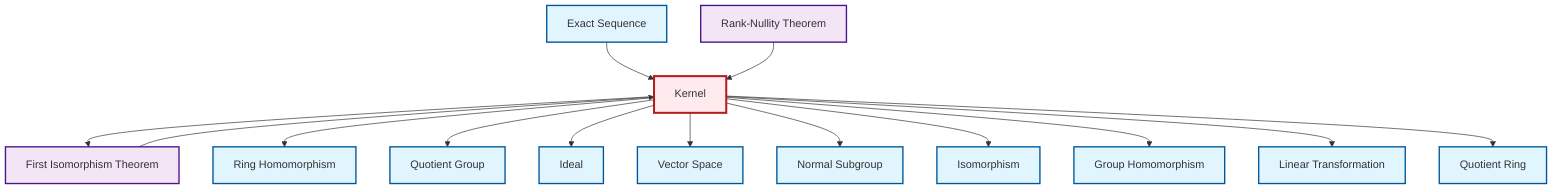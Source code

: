 graph TD
    classDef definition fill:#e1f5fe,stroke:#01579b,stroke-width:2px
    classDef theorem fill:#f3e5f5,stroke:#4a148c,stroke-width:2px
    classDef axiom fill:#fff3e0,stroke:#e65100,stroke-width:2px
    classDef example fill:#e8f5e9,stroke:#1b5e20,stroke-width:2px
    classDef current fill:#ffebee,stroke:#b71c1c,stroke-width:3px
    def-exact-sequence["Exact Sequence"]:::definition
    def-quotient-ring["Quotient Ring"]:::definition
    def-ring-homomorphism["Ring Homomorphism"]:::definition
    def-kernel["Kernel"]:::definition
    def-isomorphism["Isomorphism"]:::definition
    def-vector-space["Vector Space"]:::definition
    thm-rank-nullity["Rank-Nullity Theorem"]:::theorem
    thm-first-isomorphism["First Isomorphism Theorem"]:::theorem
    def-homomorphism["Group Homomorphism"]:::definition
    def-linear-transformation["Linear Transformation"]:::definition
    def-ideal["Ideal"]:::definition
    def-normal-subgroup["Normal Subgroup"]:::definition
    def-quotient-group["Quotient Group"]:::definition
    def-exact-sequence --> def-kernel
    def-kernel --> thm-first-isomorphism
    thm-first-isomorphism --> def-kernel
    def-kernel --> def-ring-homomorphism
    def-kernel --> def-quotient-group
    thm-rank-nullity --> def-kernel
    def-kernel --> def-ideal
    def-kernel --> def-vector-space
    def-kernel --> def-normal-subgroup
    def-kernel --> def-isomorphism
    def-kernel --> def-homomorphism
    def-kernel --> def-linear-transformation
    def-kernel --> def-quotient-ring
    class def-kernel current